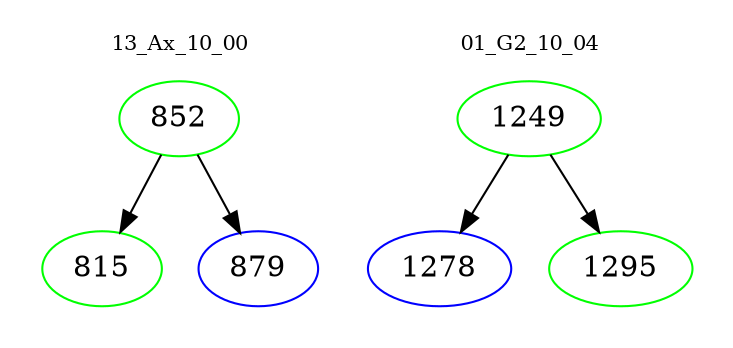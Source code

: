 digraph{
subgraph cluster_0 {
color = white
label = "13_Ax_10_00";
fontsize=10;
T0_852 [label="852", color="green"]
T0_852 -> T0_815 [color="black"]
T0_815 [label="815", color="green"]
T0_852 -> T0_879 [color="black"]
T0_879 [label="879", color="blue"]
}
subgraph cluster_1 {
color = white
label = "01_G2_10_04";
fontsize=10;
T1_1249 [label="1249", color="green"]
T1_1249 -> T1_1278 [color="black"]
T1_1278 [label="1278", color="blue"]
T1_1249 -> T1_1295 [color="black"]
T1_1295 [label="1295", color="green"]
}
}
